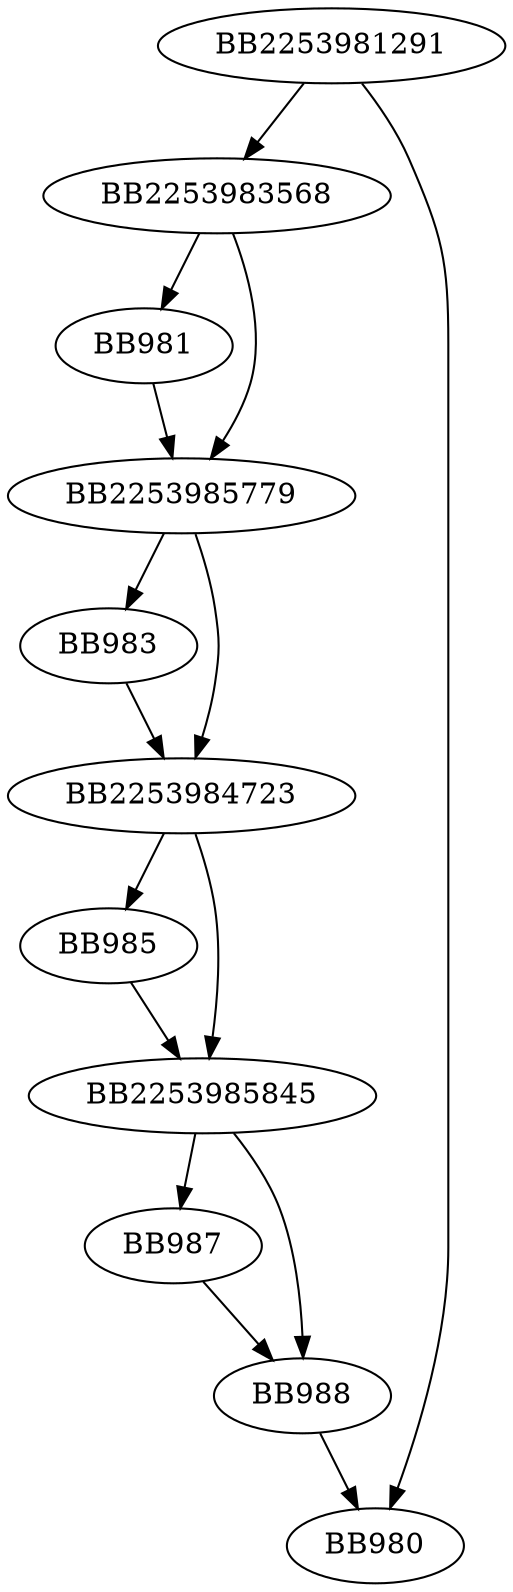 digraph G{
	BB2253981291->BB2253983568;
	BB2253981291->BB980;
	BB2253983568->BB981;
	BB2253983568->BB2253985779;
	BB981->BB2253985779;
	BB2253985779->BB983;
	BB2253985779->BB2253984723;
	BB983->BB2253984723;
	BB2253984723->BB985;
	BB2253984723->BB2253985845;
	BB985->BB2253985845;
	BB2253985845->BB987;
	BB2253985845->BB988;
	BB987->BB988;
	BB988->BB980;
}
